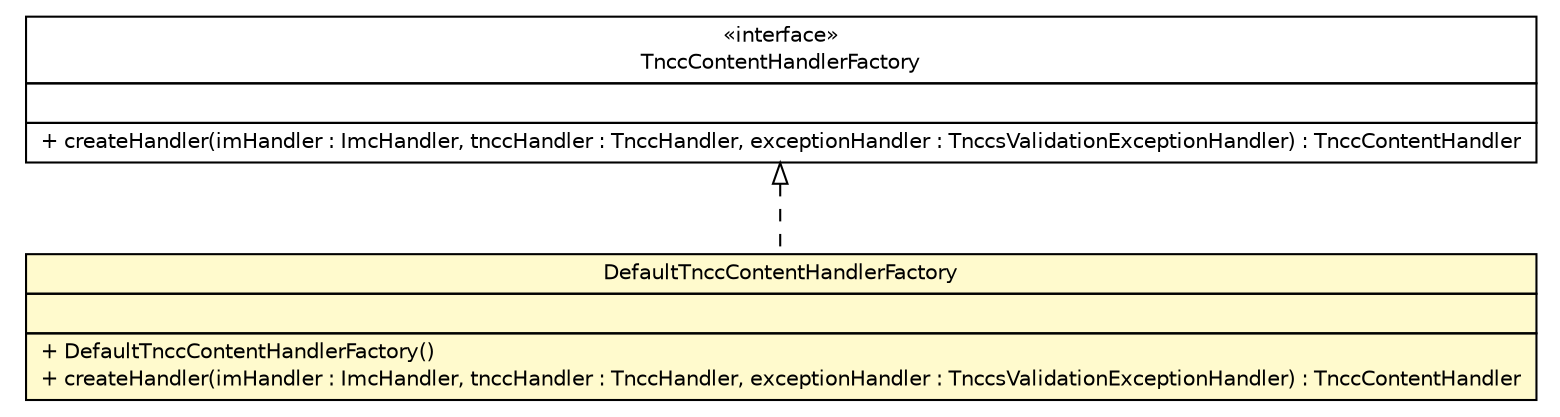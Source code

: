 #!/usr/local/bin/dot
#
# Class diagram 
# Generated by UMLGraph version R5_6 (http://www.umlgraph.org/)
#

digraph G {
	edge [fontname="Helvetica",fontsize=10,labelfontname="Helvetica",labelfontsize=10];
	node [fontname="Helvetica",fontsize=10,shape=plaintext];
	nodesep=0.25;
	ranksep=0.5;
	// de.hsbremen.tc.tnc.tnccs.message.handler.TnccContentHandlerFactory
	c16950 [label=<<table title="de.hsbremen.tc.tnc.tnccs.message.handler.TnccContentHandlerFactory" border="0" cellborder="1" cellspacing="0" cellpadding="2" port="p" href="../TnccContentHandlerFactory.html">
		<tr><td><table border="0" cellspacing="0" cellpadding="1">
<tr><td align="center" balign="center"> &#171;interface&#187; </td></tr>
<tr><td align="center" balign="center"> TnccContentHandlerFactory </td></tr>
		</table></td></tr>
		<tr><td><table border="0" cellspacing="0" cellpadding="1">
<tr><td align="left" balign="left">  </td></tr>
		</table></td></tr>
		<tr><td><table border="0" cellspacing="0" cellpadding="1">
<tr><td align="left" balign="left"> + createHandler(imHandler : ImcHandler, tnccHandler : TnccHandler, exceptionHandler : TnccsValidationExceptionHandler) : TnccContentHandler </td></tr>
		</table></td></tr>
		</table>>, URL="../TnccContentHandlerFactory.html", fontname="Helvetica", fontcolor="black", fontsize=10.0];
	// de.hsbremen.tc.tnc.tnccs.message.handler.simple.DefaultTnccContentHandlerFactory
	c16965 [label=<<table title="de.hsbremen.tc.tnc.tnccs.message.handler.simple.DefaultTnccContentHandlerFactory" border="0" cellborder="1" cellspacing="0" cellpadding="2" port="p" bgcolor="lemonChiffon" href="./DefaultTnccContentHandlerFactory.html">
		<tr><td><table border="0" cellspacing="0" cellpadding="1">
<tr><td align="center" balign="center"> DefaultTnccContentHandlerFactory </td></tr>
		</table></td></tr>
		<tr><td><table border="0" cellspacing="0" cellpadding="1">
<tr><td align="left" balign="left">  </td></tr>
		</table></td></tr>
		<tr><td><table border="0" cellspacing="0" cellpadding="1">
<tr><td align="left" balign="left"> + DefaultTnccContentHandlerFactory() </td></tr>
<tr><td align="left" balign="left"> + createHandler(imHandler : ImcHandler, tnccHandler : TnccHandler, exceptionHandler : TnccsValidationExceptionHandler) : TnccContentHandler </td></tr>
		</table></td></tr>
		</table>>, URL="./DefaultTnccContentHandlerFactory.html", fontname="Helvetica", fontcolor="black", fontsize=10.0];
	//de.hsbremen.tc.tnc.tnccs.message.handler.simple.DefaultTnccContentHandlerFactory implements de.hsbremen.tc.tnc.tnccs.message.handler.TnccContentHandlerFactory
	c16950:p -> c16965:p [dir=back,arrowtail=empty,style=dashed];
}

